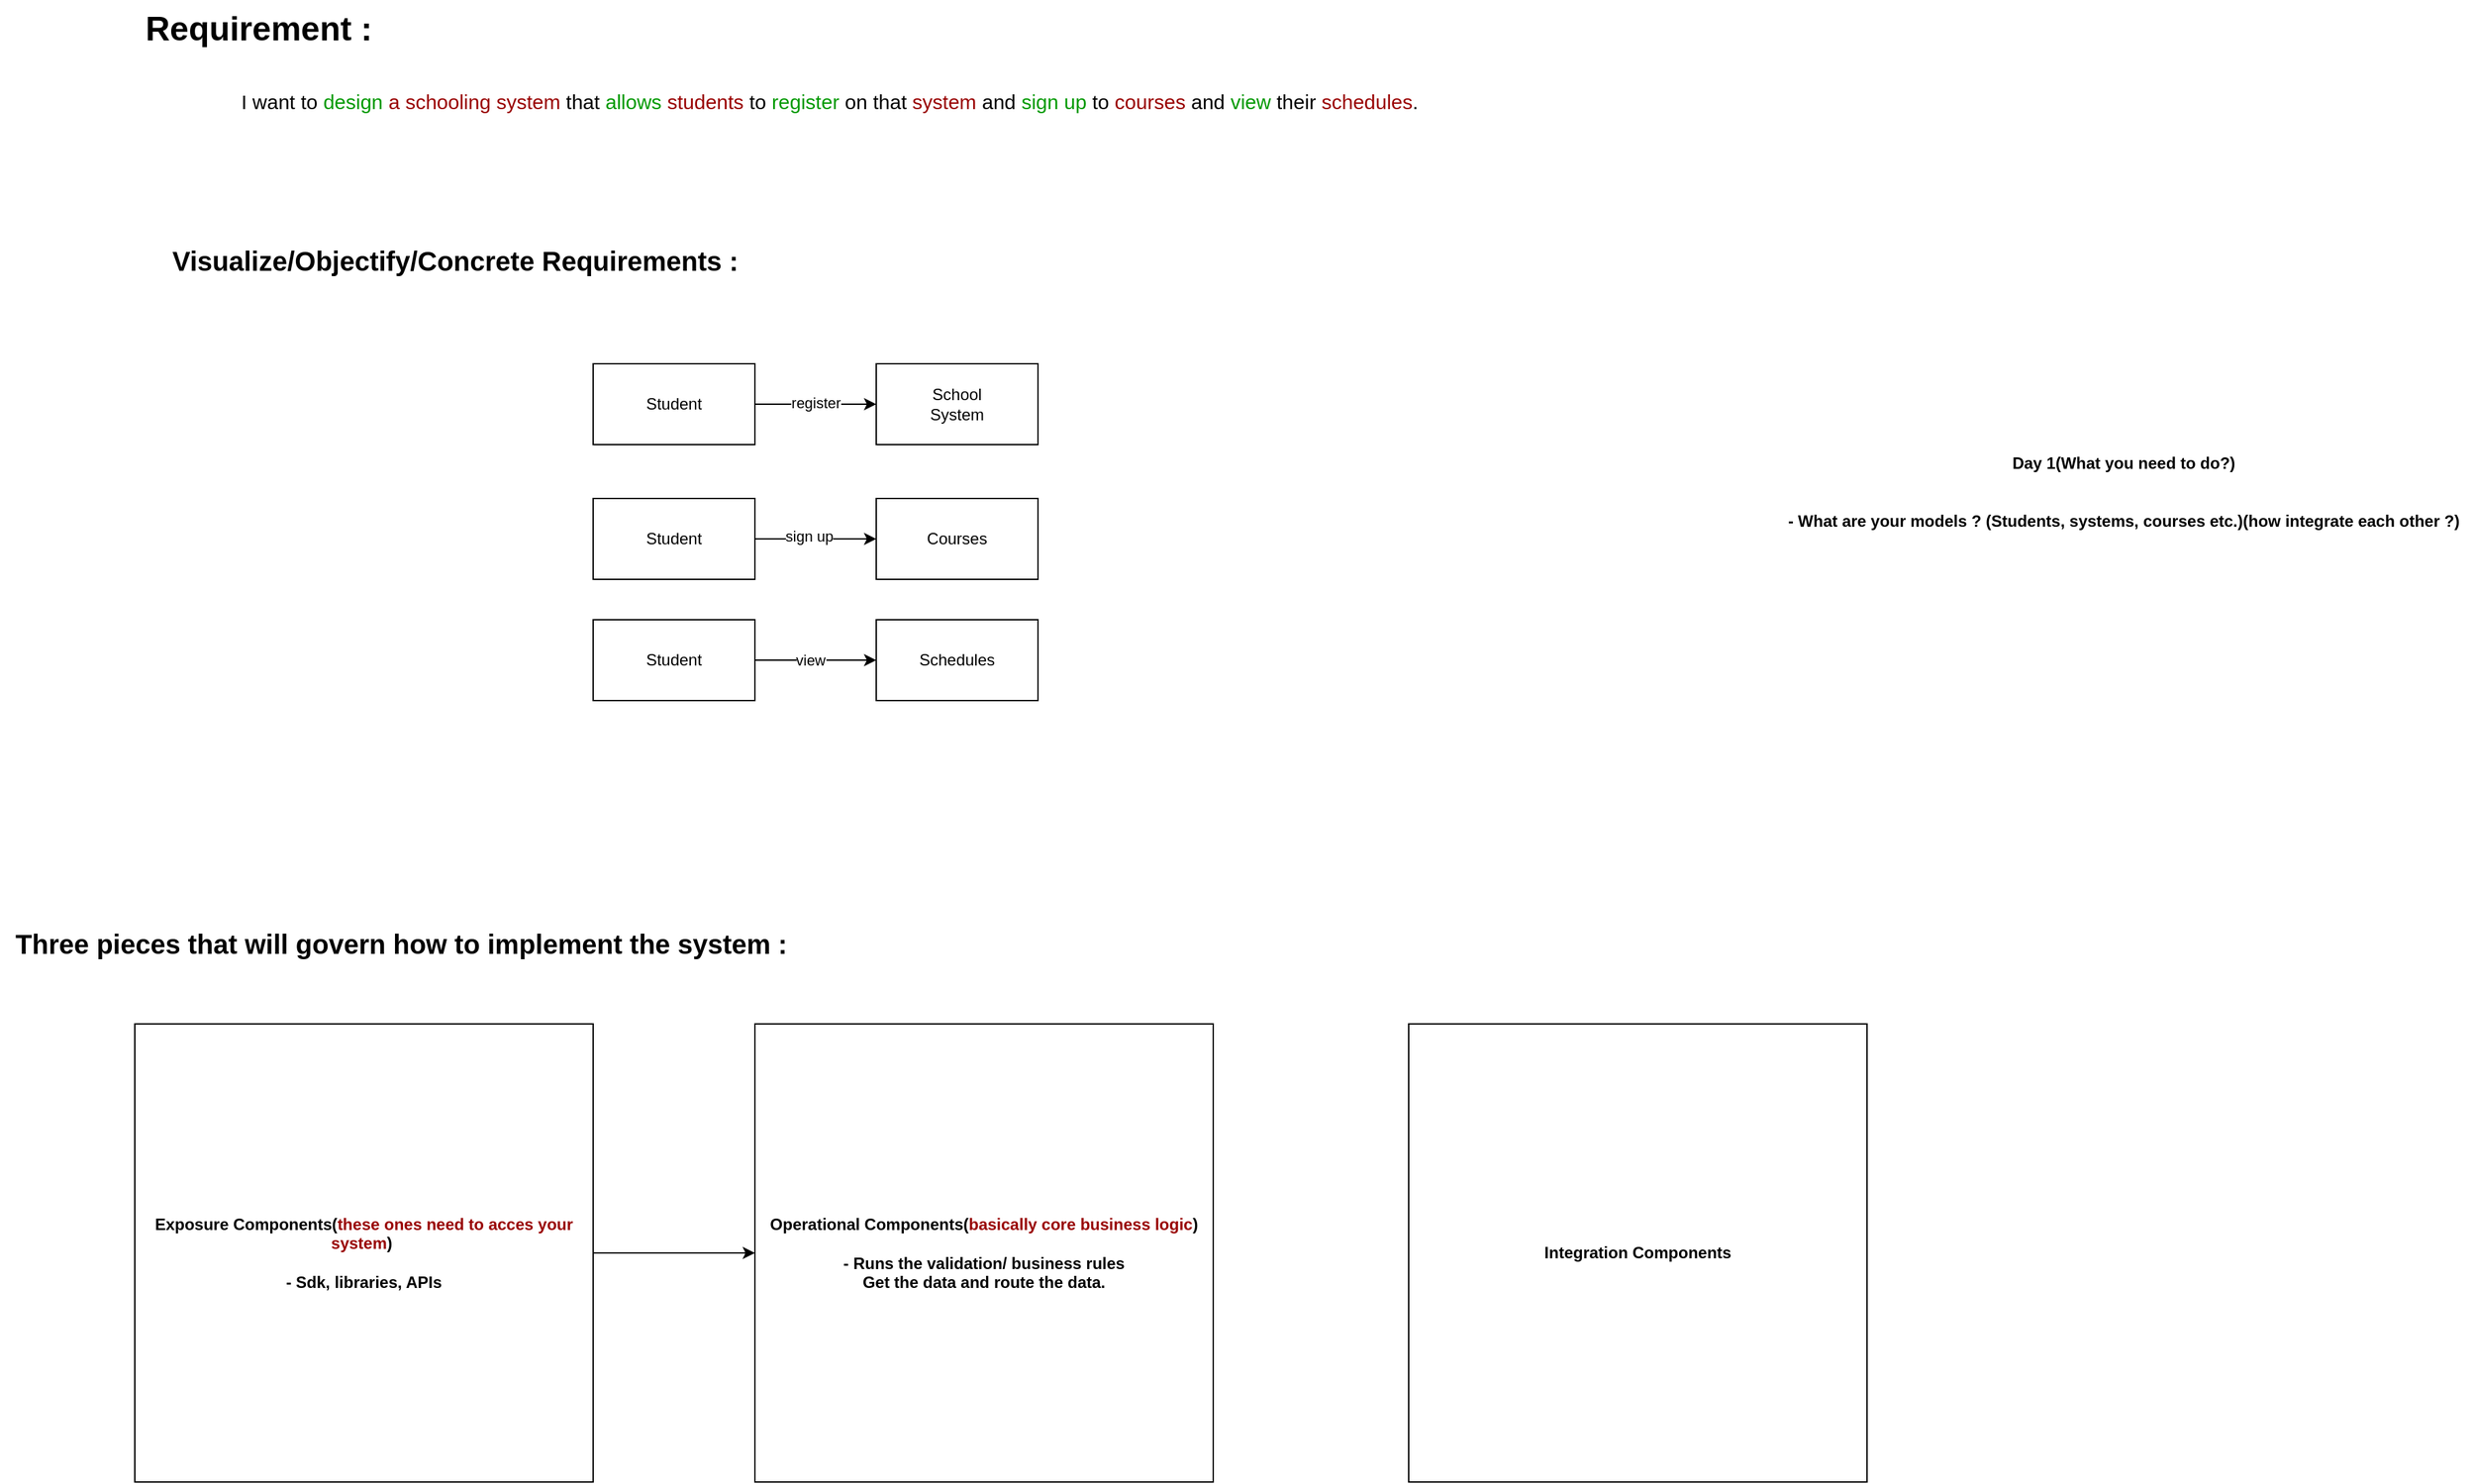 <mxfile version="24.5.3" type="device" pages="2">
  <diagram name="Requirement-analysis" id="ECNVeJSsqjUD-y1ljY6j">
    <mxGraphModel dx="2294" dy="1154" grid="1" gridSize="10" guides="1" tooltips="1" connect="1" arrows="1" fold="1" page="1" pageScale="1" pageWidth="850" pageHeight="1100" math="0" shadow="0">
      <root>
        <mxCell id="0" />
        <mxCell id="1" parent="0" />
        <mxCell id="76KeCXoVacff3B7VgmdV-3" value="&lt;b&gt;&lt;font style=&quot;font-size: 25px;&quot;&gt;Requirement :&amp;nbsp;&lt;/font&gt;&lt;/b&gt;" style="text;html=1;align=center;verticalAlign=middle;resizable=0;points=[];autosize=1;strokeColor=none;fillColor=none;" vertex="1" parent="1">
          <mxGeometry x="80" y="140" width="200" height="40" as="geometry" />
        </mxCell>
        <mxCell id="76KeCXoVacff3B7VgmdV-4" value="&lt;font style=&quot;font-size: 15px;&quot;&gt;I want to &lt;font color=&quot;#009900&quot;&gt;design&lt;/font&gt; &lt;font color=&quot;#990000&quot;&gt;a schooling system&lt;/font&gt; that &lt;font color=&quot;#009900&quot;&gt;allows&lt;/font&gt; &lt;font color=&quot;#990000&quot;&gt;students&lt;/font&gt; to &lt;font color=&quot;#009900&quot;&gt;register&lt;/font&gt; on that &lt;font color=&quot;#990000&quot;&gt;system&lt;/font&gt; and &lt;font color=&quot;#009900&quot;&gt;sign up&lt;/font&gt; to &lt;font color=&quot;#990000&quot;&gt;courses&lt;/font&gt; and &lt;font color=&quot;#009900&quot;&gt;view&lt;/font&gt; their &lt;font color=&quot;#990000&quot;&gt;schedules&lt;/font&gt;.&lt;/font&gt;" style="text;html=1;align=center;verticalAlign=middle;resizable=0;points=[];autosize=1;strokeColor=none;fillColor=none;" vertex="1" parent="1">
          <mxGeometry x="150" y="200" width="900" height="30" as="geometry" />
        </mxCell>
        <mxCell id="76KeCXoVacff3B7VgmdV-13" style="edgeStyle=orthogonalEdgeStyle;rounded=0;orthogonalLoop=1;jettySize=auto;html=1;exitX=1;exitY=0.5;exitDx=0;exitDy=0;entryX=0;entryY=0.5;entryDx=0;entryDy=0;" edge="1" parent="1" source="76KeCXoVacff3B7VgmdV-7" target="76KeCXoVacff3B7VgmdV-8">
          <mxGeometry relative="1" as="geometry" />
        </mxCell>
        <mxCell id="76KeCXoVacff3B7VgmdV-16" value="register" style="edgeLabel;html=1;align=center;verticalAlign=middle;resizable=0;points=[];" vertex="1" connectable="0" parent="76KeCXoVacff3B7VgmdV-13">
          <mxGeometry y="1" relative="1" as="geometry">
            <mxPoint as="offset" />
          </mxGeometry>
        </mxCell>
        <mxCell id="76KeCXoVacff3B7VgmdV-7" value="Student" style="whiteSpace=wrap;html=1;" vertex="1" parent="1">
          <mxGeometry x="425" y="410" width="120" height="60" as="geometry" />
        </mxCell>
        <mxCell id="76KeCXoVacff3B7VgmdV-8" value="School&lt;div&gt;System&lt;/div&gt;" style="whiteSpace=wrap;html=1;" vertex="1" parent="1">
          <mxGeometry x="635" y="410" width="120" height="60" as="geometry" />
        </mxCell>
        <mxCell id="76KeCXoVacff3B7VgmdV-15" style="edgeStyle=orthogonalEdgeStyle;rounded=0;orthogonalLoop=1;jettySize=auto;html=1;exitX=1;exitY=0.5;exitDx=0;exitDy=0;entryX=0;entryY=0.5;entryDx=0;entryDy=0;" edge="1" parent="1" source="76KeCXoVacff3B7VgmdV-9" target="76KeCXoVacff3B7VgmdV-10">
          <mxGeometry relative="1" as="geometry" />
        </mxCell>
        <mxCell id="76KeCXoVacff3B7VgmdV-18" value="view" style="edgeLabel;html=1;align=center;verticalAlign=middle;resizable=0;points=[];" vertex="1" connectable="0" parent="76KeCXoVacff3B7VgmdV-15">
          <mxGeometry x="-0.089" relative="1" as="geometry">
            <mxPoint as="offset" />
          </mxGeometry>
        </mxCell>
        <mxCell id="76KeCXoVacff3B7VgmdV-9" value="Student" style="whiteSpace=wrap;html=1;" vertex="1" parent="1">
          <mxGeometry x="425" y="600" width="120" height="60" as="geometry" />
        </mxCell>
        <mxCell id="76KeCXoVacff3B7VgmdV-10" value="Schedules" style="whiteSpace=wrap;html=1;" vertex="1" parent="1">
          <mxGeometry x="635" y="600" width="120" height="60" as="geometry" />
        </mxCell>
        <mxCell id="76KeCXoVacff3B7VgmdV-14" style="edgeStyle=orthogonalEdgeStyle;rounded=0;orthogonalLoop=1;jettySize=auto;html=1;exitX=1;exitY=0.5;exitDx=0;exitDy=0;entryX=0;entryY=0.5;entryDx=0;entryDy=0;" edge="1" parent="1" source="76KeCXoVacff3B7VgmdV-11" target="76KeCXoVacff3B7VgmdV-12">
          <mxGeometry relative="1" as="geometry" />
        </mxCell>
        <mxCell id="76KeCXoVacff3B7VgmdV-17" value="sign up" style="edgeLabel;html=1;align=center;verticalAlign=middle;resizable=0;points=[];" vertex="1" connectable="0" parent="76KeCXoVacff3B7VgmdV-14">
          <mxGeometry x="-0.111" y="2" relative="1" as="geometry">
            <mxPoint as="offset" />
          </mxGeometry>
        </mxCell>
        <mxCell id="76KeCXoVacff3B7VgmdV-11" value="Student" style="whiteSpace=wrap;html=1;" vertex="1" parent="1">
          <mxGeometry x="425" y="510" width="120" height="60" as="geometry" />
        </mxCell>
        <mxCell id="76KeCXoVacff3B7VgmdV-12" value="Courses" style="whiteSpace=wrap;html=1;" vertex="1" parent="1">
          <mxGeometry x="635" y="510" width="120" height="60" as="geometry" />
        </mxCell>
        <mxCell id="76KeCXoVacff3B7VgmdV-19" value="&lt;font style=&quot;font-size: 20px;&quot;&gt;&lt;b&gt;Visualize/Objectify/Concrete Requirements :&amp;nbsp;&lt;/b&gt;&lt;/font&gt;" style="text;html=1;align=center;verticalAlign=middle;resizable=0;points=[];autosize=1;strokeColor=none;fillColor=none;" vertex="1" parent="1">
          <mxGeometry x="100" y="313" width="450" height="40" as="geometry" />
        </mxCell>
        <mxCell id="76KeCXoVacff3B7VgmdV-20" value="&lt;font style=&quot;font-size: 20px;&quot;&gt;&lt;b&gt;Three pieces that will govern how to implement the system :&amp;nbsp;&lt;/b&gt;&lt;/font&gt;" style="text;html=1;align=center;verticalAlign=middle;resizable=0;points=[];autosize=1;strokeColor=none;fillColor=none;" vertex="1" parent="1">
          <mxGeometry x="-15" y="820" width="600" height="40" as="geometry" />
        </mxCell>
        <mxCell id="76KeCXoVacff3B7VgmdV-24" style="edgeStyle=orthogonalEdgeStyle;rounded=0;orthogonalLoop=1;jettySize=auto;html=1;exitX=1;exitY=0.5;exitDx=0;exitDy=0;entryX=0;entryY=0.5;entryDx=0;entryDy=0;" edge="1" parent="1" source="76KeCXoVacff3B7VgmdV-21" target="76KeCXoVacff3B7VgmdV-22">
          <mxGeometry relative="1" as="geometry" />
        </mxCell>
        <mxCell id="76KeCXoVacff3B7VgmdV-21" value="&lt;b&gt;Exposure Components(&lt;font color=&quot;#990000&quot;&gt;these ones need to acces your system&lt;/font&gt;)&amp;nbsp;&lt;/b&gt;&lt;div&gt;&lt;b&gt;&lt;br&gt;&lt;/b&gt;&lt;/div&gt;&lt;div&gt;&lt;b&gt;- Sdk, libraries, APIs&lt;/b&gt;&lt;/div&gt;" style="whiteSpace=wrap;html=1;aspect=fixed;" vertex="1" parent="1">
          <mxGeometry x="85" y="900" width="340" height="340" as="geometry" />
        </mxCell>
        <mxCell id="76KeCXoVacff3B7VgmdV-22" value="&lt;b&gt;Operational Components(&lt;font color=&quot;#990000&quot;&gt;basically core business logic&lt;/font&gt;)&lt;/b&gt;&lt;div&gt;&lt;b&gt;&lt;br&gt;&lt;/b&gt;&lt;/div&gt;&lt;div&gt;&lt;b&gt;- Runs the validation/ business rules&lt;/b&gt;&lt;/div&gt;&lt;div&gt;&lt;b&gt;Get the data and route the data.&lt;/b&gt;&lt;/div&gt;" style="whiteSpace=wrap;html=1;aspect=fixed;" vertex="1" parent="1">
          <mxGeometry x="545" y="900" width="340" height="340" as="geometry" />
        </mxCell>
        <mxCell id="76KeCXoVacff3B7VgmdV-23" value="&lt;b&gt;Integration Components&lt;/b&gt;" style="whiteSpace=wrap;html=1;aspect=fixed;" vertex="1" parent="1">
          <mxGeometry x="1030" y="900" width="340" height="340" as="geometry" />
        </mxCell>
        <mxCell id="76KeCXoVacff3B7VgmdV-25" value="&lt;b&gt;Day 1(What you need to do?)&lt;br&gt;&lt;br&gt;&lt;br&gt;- What are your models ? (Students, systems, courses etc.)(how integrate each other ?)&lt;/b&gt;" style="text;html=1;align=center;verticalAlign=middle;resizable=0;points=[];autosize=1;strokeColor=none;fillColor=none;" vertex="1" parent="1">
          <mxGeometry x="1300" y="470" width="520" height="70" as="geometry" />
        </mxCell>
      </root>
    </mxGraphModel>
  </diagram>
  <diagram id="mvvr1OO8QDi-bJedsgmo" name="Defining the Important Components of System">
    <mxGraphModel dx="3955" dy="969" grid="1" gridSize="10" guides="1" tooltips="1" connect="1" arrows="1" fold="1" page="1" pageScale="1" pageWidth="850" pageHeight="1100" math="0" shadow="0">
      <root>
        <mxCell id="0" />
        <mxCell id="1" parent="0" />
        <mxCell id="XmwTeO3ALNSOVhCkLqTh-1" style="edgeStyle=orthogonalEdgeStyle;rounded=0;orthogonalLoop=1;jettySize=auto;html=1;exitX=1;exitY=0.5;exitDx=0;exitDy=0;entryX=0;entryY=0.5;entryDx=0;entryDy=0;" parent="1" source="XmwTeO3ALNSOVhCkLqTh-3" target="XmwTeO3ALNSOVhCkLqTh-4" edge="1">
          <mxGeometry relative="1" as="geometry" />
        </mxCell>
        <mxCell id="XmwTeO3ALNSOVhCkLqTh-2" value="register" style="edgeLabel;html=1;align=center;verticalAlign=middle;resizable=0;points=[];" parent="XmwTeO3ALNSOVhCkLqTh-1" vertex="1" connectable="0">
          <mxGeometry y="1" relative="1" as="geometry">
            <mxPoint as="offset" />
          </mxGeometry>
        </mxCell>
        <mxCell id="XmwTeO3ALNSOVhCkLqTh-3" value="Student" style="whiteSpace=wrap;html=1;" parent="1" vertex="1">
          <mxGeometry x="110" y="250" width="120" height="60" as="geometry" />
        </mxCell>
        <mxCell id="XmwTeO3ALNSOVhCkLqTh-4" value="School&lt;div&gt;System&lt;/div&gt;" style="whiteSpace=wrap;html=1;" parent="1" vertex="1">
          <mxGeometry x="320" y="250" width="120" height="60" as="geometry" />
        </mxCell>
        <mxCell id="nO8JlUCkA8cUJobfFyDJ-1" value="&lt;font style=&quot;font-size: 20px;&quot;&gt;&lt;b&gt;Visualize/Objectify/Concrete Requirements :&amp;nbsp;&lt;/b&gt;&lt;/font&gt;" style="text;html=1;align=center;verticalAlign=middle;resizable=0;points=[];autosize=1;strokeColor=none;fillColor=none;" parent="1" vertex="1">
          <mxGeometry x="-130" y="160" width="450" height="40" as="geometry" />
        </mxCell>
        <mxCell id="3t47jFb8_ElOIQ5WOwDs-1" value="&lt;b&gt;&lt;font style=&quot;font-size: 20px;&quot;&gt;Define the below compoonets for above system&amp;nbsp; :&amp;nbsp;&lt;/font&gt;&lt;/b&gt;" style="text;html=1;align=center;verticalAlign=middle;resizable=0;points=[];autosize=1;strokeColor=none;fillColor=none;" parent="1" vertex="1">
          <mxGeometry x="-160" y="430" width="500" height="40" as="geometry" />
        </mxCell>
        <mxCell id="3t47jFb8_ElOIQ5WOwDs-2" value="&lt;b&gt;Exposure Components(&lt;font color=&quot;#990000&quot;&gt;these ones need to acces your system&lt;/font&gt;)&amp;nbsp;&lt;/b&gt;&lt;div&gt;&lt;b&gt;&lt;br&gt;&lt;/b&gt;&lt;/div&gt;&lt;div&gt;&lt;b&gt;- Sdk, libraries, APIs, UI&lt;/b&gt;&lt;/div&gt;" style="whiteSpace=wrap;html=1;aspect=fixed;" parent="1" vertex="1">
          <mxGeometry x="-390" y="540" width="340" height="340" as="geometry" />
        </mxCell>
        <mxCell id="3t47jFb8_ElOIQ5WOwDs-3" value="&lt;b&gt;Operational Components(&lt;font color=&quot;#990000&quot;&gt;basically core business logic&lt;/font&gt;)&lt;/b&gt;&lt;div&gt;&lt;b&gt;&lt;br&gt;&lt;/b&gt;&lt;/div&gt;&lt;div&gt;&lt;b&gt;- Runs the validation/ business rules&lt;/b&gt;&lt;/div&gt;&lt;div&gt;&lt;b&gt;Get the data and route the data.&lt;/b&gt;&lt;/div&gt;" style="whiteSpace=wrap;html=1;aspect=fixed;" parent="1" vertex="1">
          <mxGeometry x="70" y="540" width="340" height="340" as="geometry" />
        </mxCell>
        <mxCell id="3t47jFb8_ElOIQ5WOwDs-4" value="&lt;b&gt;Integration Components&lt;/b&gt;" style="whiteSpace=wrap;html=1;aspect=fixed;" parent="1" vertex="1">
          <mxGeometry x="555" y="540" width="340" height="340" as="geometry" />
        </mxCell>
        <mxCell id="3t47jFb8_ElOIQ5WOwDs-21" style="edgeStyle=orthogonalEdgeStyle;rounded=0;orthogonalLoop=1;jettySize=auto;html=1;exitX=0.25;exitY=1;exitDx=0;exitDy=0;entryX=0.5;entryY=0;entryDx=0;entryDy=0;" parent="1" source="3t47jFb8_ElOIQ5WOwDs-5" target="3t47jFb8_ElOIQ5WOwDs-17" edge="1">
          <mxGeometry relative="1" as="geometry" />
        </mxCell>
        <mxCell id="3t47jFb8_ElOIQ5WOwDs-22" style="edgeStyle=orthogonalEdgeStyle;rounded=0;orthogonalLoop=1;jettySize=auto;html=1;exitX=0.5;exitY=1;exitDx=0;exitDy=0;entryX=0.5;entryY=0;entryDx=0;entryDy=0;" parent="1" source="3t47jFb8_ElOIQ5WOwDs-5" target="3t47jFb8_ElOIQ5WOwDs-19" edge="1">
          <mxGeometry relative="1" as="geometry" />
        </mxCell>
        <mxCell id="3t47jFb8_ElOIQ5WOwDs-23" style="edgeStyle=orthogonalEdgeStyle;rounded=0;orthogonalLoop=1;jettySize=auto;html=1;exitX=0.75;exitY=1;exitDx=0;exitDy=0;entryX=0.5;entryY=0;entryDx=0;entryDy=0;" parent="1" source="3t47jFb8_ElOIQ5WOwDs-5" target="3t47jFb8_ElOIQ5WOwDs-20" edge="1">
          <mxGeometry relative="1" as="geometry" />
        </mxCell>
        <mxCell id="3t47jFb8_ElOIQ5WOwDs-5" value="&lt;b&gt;Exposure Components(&lt;font color=&quot;#990000&quot;&gt;these ones need to acces your system&lt;/font&gt;)&amp;nbsp;&lt;/b&gt;&lt;div&gt;&lt;b&gt;&lt;br&gt;&lt;/b&gt;&lt;/div&gt;&lt;div&gt;&lt;b&gt;- Sdk, libraries, APIs, UI&lt;/b&gt;&lt;/div&gt;" style="whiteSpace=wrap;html=1;aspect=fixed;" parent="1" vertex="1">
          <mxGeometry x="-40" y="1090" width="340" height="340" as="geometry" />
        </mxCell>
        <mxCell id="3t47jFb8_ElOIQ5WOwDs-6" value="&lt;b&gt;&lt;font style=&quot;font-size: 20px;&quot;&gt;For the first one&amp;nbsp; :&amp;nbsp;&lt;/font&gt;&lt;/b&gt;" style="text;html=1;align=center;verticalAlign=middle;resizable=0;points=[];autosize=1;strokeColor=none;fillColor=none;" parent="1" vertex="1">
          <mxGeometry x="-410" y="1033" width="200" height="40" as="geometry" />
        </mxCell>
        <mxCell id="3t47jFb8_ElOIQ5WOwDs-12" style="edgeStyle=orthogonalEdgeStyle;rounded=0;orthogonalLoop=1;jettySize=auto;html=1;exitX=1;exitY=0.5;exitDx=0;exitDy=0;entryX=0;entryY=0.5;entryDx=0;entryDy=0;" parent="1" source="3t47jFb8_ElOIQ5WOwDs-14" target="3t47jFb8_ElOIQ5WOwDs-15" edge="1">
          <mxGeometry relative="1" as="geometry" />
        </mxCell>
        <mxCell id="3t47jFb8_ElOIQ5WOwDs-13" value="register" style="edgeLabel;html=1;align=center;verticalAlign=middle;resizable=0;points=[];" parent="3t47jFb8_ElOIQ5WOwDs-12" vertex="1" connectable="0">
          <mxGeometry y="1" relative="1" as="geometry">
            <mxPoint as="offset" />
          </mxGeometry>
        </mxCell>
        <mxCell id="3t47jFb8_ElOIQ5WOwDs-14" value="Student" style="whiteSpace=wrap;html=1;" parent="1" vertex="1">
          <mxGeometry x="-540" y="1270" width="120" height="60" as="geometry" />
        </mxCell>
        <mxCell id="3t47jFb8_ElOIQ5WOwDs-15" value="School&lt;div&gt;System&lt;/div&gt;" style="whiteSpace=wrap;html=1;" parent="1" vertex="1">
          <mxGeometry x="-330" y="1270" width="120" height="60" as="geometry" />
        </mxCell>
        <mxCell id="3t47jFb8_ElOIQ5WOwDs-17" value="Login/Registration Page" style="rhombus;whiteSpace=wrap;html=1;" parent="1" vertex="1">
          <mxGeometry x="-275" y="1690" width="230" height="210" as="geometry" />
        </mxCell>
        <mxCell id="3t47jFb8_ElOIQ5WOwDs-19" value="Authorization/Validation" style="rhombus;whiteSpace=wrap;html=1;" parent="1" vertex="1">
          <mxGeometry x="15" y="1690" width="230" height="210" as="geometry" />
        </mxCell>
        <mxCell id="3t47jFb8_ElOIQ5WOwDs-20" value="AAD (Student System)" style="rhombus;whiteSpace=wrap;html=1;" parent="1" vertex="1">
          <mxGeometry x="355" y="1690" width="230" height="210" as="geometry" />
        </mxCell>
        <mxCell id="3t47jFb8_ElOIQ5WOwDs-25" value="" style="shape=flexArrow;endArrow=classic;html=1;rounded=0;exitX=1;exitY=0.5;exitDx=0;exitDy=0;" parent="1" source="3t47jFb8_ElOIQ5WOwDs-15" edge="1">
          <mxGeometry width="50" height="50" relative="1" as="geometry">
            <mxPoint x="-200" y="1400" as="sourcePoint" />
            <mxPoint x="-60" y="1290" as="targetPoint" />
          </mxGeometry>
        </mxCell>
        <mxCell id="3t47jFb8_ElOIQ5WOwDs-26" value="" style="shape=flexArrow;endArrow=classic;html=1;rounded=0;exitX=0.5;exitY=1;exitDx=0;exitDy=0;" parent="1" source="3t47jFb8_ElOIQ5WOwDs-17" edge="1">
          <mxGeometry width="50" height="50" relative="1" as="geometry">
            <mxPoint x="-130" y="1940" as="sourcePoint" />
            <mxPoint x="-70" y="2120" as="targetPoint" />
          </mxGeometry>
        </mxCell>
        <mxCell id="3t47jFb8_ElOIQ5WOwDs-30" style="edgeStyle=orthogonalEdgeStyle;rounded=0;orthogonalLoop=1;jettySize=auto;html=1;exitX=1;exitY=0.5;exitDx=0;exitDy=0;entryX=0;entryY=0.5;entryDx=0;entryDy=0;" parent="1" source="3t47jFb8_ElOIQ5WOwDs-27" target="3t47jFb8_ElOIQ5WOwDs-28" edge="1">
          <mxGeometry relative="1" as="geometry" />
        </mxCell>
        <mxCell id="3t47jFb8_ElOIQ5WOwDs-27" value="Web UI/Mobile&amp;nbsp;" style="rounded=0;whiteSpace=wrap;html=1;" parent="1" vertex="1">
          <mxGeometry x="-70" y="2130" width="230" height="150" as="geometry" />
        </mxCell>
        <mxCell id="3t47jFb8_ElOIQ5WOwDs-31" style="edgeStyle=orthogonalEdgeStyle;rounded=0;orthogonalLoop=1;jettySize=auto;html=1;exitX=1;exitY=0.5;exitDx=0;exitDy=0;entryX=0;entryY=0.5;entryDx=0;entryDy=0;" parent="1" source="3t47jFb8_ElOIQ5WOwDs-28" target="3t47jFb8_ElOIQ5WOwDs-29" edge="1">
          <mxGeometry relative="1" as="geometry" />
        </mxCell>
        <mxCell id="3t47jFb8_ElOIQ5WOwDs-28" value="API" style="rounded=0;whiteSpace=wrap;html=1;" parent="1" vertex="1">
          <mxGeometry x="230" y="2130" width="230" height="150" as="geometry" />
        </mxCell>
        <mxCell id="3t47jFb8_ElOIQ5WOwDs-29" value="Resources(Node)" style="rounded=0;whiteSpace=wrap;html=1;" parent="1" vertex="1">
          <mxGeometry x="530" y="2130" width="230" height="150" as="geometry" />
        </mxCell>
        <mxCell id="3t47jFb8_ElOIQ5WOwDs-32" value="&lt;b&gt;&lt;font style=&quot;font-size: 20px;&quot;&gt;Key-Notes :&amp;nbsp;&lt;/font&gt;&lt;/b&gt;&lt;div&gt;&lt;b&gt;&lt;font style=&quot;font-size: 20px;&quot;&gt;&lt;br&gt;&lt;/font&gt;&lt;/b&gt;&lt;/div&gt;&lt;div&gt;&lt;font style=&quot;font-size: 20px;&quot;&gt;- All part of your code would be pluggable, nowadays you can use SQL but at one point, you can switch it with new technology.&lt;/font&gt;&lt;/div&gt;" style="text;html=1;align=center;verticalAlign=middle;resizable=0;points=[];autosize=1;strokeColor=none;fillColor=none;" parent="1" vertex="1">
          <mxGeometry x="-745" y="2460" width="1140" height="90" as="geometry" />
        </mxCell>
        <mxCell id="3t47jFb8_ElOIQ5WOwDs-36" style="edgeStyle=orthogonalEdgeStyle;rounded=0;orthogonalLoop=1;jettySize=auto;html=1;exitX=1;exitY=0.5;exitDx=0;exitDy=0;" parent="1" source="3t47jFb8_ElOIQ5WOwDs-34" target="3t47jFb8_ElOIQ5WOwDs-35" edge="1">
          <mxGeometry relative="1" as="geometry" />
        </mxCell>
        <mxCell id="3t47jFb8_ElOIQ5WOwDs-34" value="Storage Broker" style="rounded=0;whiteSpace=wrap;html=1;" parent="1" vertex="1">
          <mxGeometry x="-165" y="2720" width="120" height="60" as="geometry" />
        </mxCell>
        <mxCell id="3t47jFb8_ElOIQ5WOwDs-35" value="" style="shape=cylinder3;whiteSpace=wrap;html=1;boundedLbl=1;backgroundOutline=1;size=15;" parent="1" vertex="1">
          <mxGeometry x="150" y="2710" width="60" height="80" as="geometry" />
        </mxCell>
        <mxCell id="3t47jFb8_ElOIQ5WOwDs-37" value="Api Broker" style="rounded=0;whiteSpace=wrap;html=1;" parent="1" vertex="1">
          <mxGeometry x="-165" y="2830" width="120" height="60" as="geometry" />
        </mxCell>
        <mxCell id="3t47jFb8_ElOIQ5WOwDs-38" value="AAD(Authen..Authori..)" style="ellipse;shape=cloud;whiteSpace=wrap;html=1;" parent="1" vertex="1">
          <mxGeometry x="82.5" y="2800" width="195" height="120" as="geometry" />
        </mxCell>
        <mxCell id="3t47jFb8_ElOIQ5WOwDs-39" style="edgeStyle=orthogonalEdgeStyle;rounded=0;orthogonalLoop=1;jettySize=auto;html=1;exitX=1;exitY=0.5;exitDx=0;exitDy=0;entryX=0.16;entryY=0.55;entryDx=0;entryDy=0;entryPerimeter=0;" parent="1" source="3t47jFb8_ElOIQ5WOwDs-37" target="3t47jFb8_ElOIQ5WOwDs-38" edge="1">
          <mxGeometry relative="1" as="geometry" />
        </mxCell>
        <mxCell id="3t47jFb8_ElOIQ5WOwDs-45" style="edgeStyle=orthogonalEdgeStyle;rounded=0;orthogonalLoop=1;jettySize=auto;html=1;exitX=0.5;exitY=0;exitDx=0;exitDy=0;entryX=0.5;entryY=1;entryDx=0;entryDy=0;" parent="1" source="3t47jFb8_ElOIQ5WOwDs-40" target="3t47jFb8_ElOIQ5WOwDs-42" edge="1">
          <mxGeometry relative="1" as="geometry" />
        </mxCell>
        <mxCell id="3t47jFb8_ElOIQ5WOwDs-46" value="Make" style="edgeLabel;html=1;align=center;verticalAlign=middle;resizable=0;points=[];" parent="3t47jFb8_ElOIQ5WOwDs-45" vertex="1" connectable="0">
          <mxGeometry y="-2" relative="1" as="geometry">
            <mxPoint as="offset" />
          </mxGeometry>
        </mxCell>
        <mxCell id="3t47jFb8_ElOIQ5WOwDs-40" value="Student Service(Simple Class)" style="rounded=0;whiteSpace=wrap;html=1;" parent="1" vertex="1">
          <mxGeometry x="-330" y="2720" width="120" height="60" as="geometry" />
        </mxCell>
        <mxCell id="3t47jFb8_ElOIQ5WOwDs-48" style="edgeStyle=orthogonalEdgeStyle;rounded=0;orthogonalLoop=1;jettySize=auto;html=1;exitX=0.5;exitY=1;exitDx=0;exitDy=0;entryX=0.5;entryY=0;entryDx=0;entryDy=0;" parent="1" source="3t47jFb8_ElOIQ5WOwDs-41" target="3t47jFb8_ElOIQ5WOwDs-47" edge="1">
          <mxGeometry relative="1" as="geometry" />
        </mxCell>
        <mxCell id="3t47jFb8_ElOIQ5WOwDs-49" value="Validate" style="edgeLabel;html=1;align=center;verticalAlign=middle;resizable=0;points=[];" parent="3t47jFb8_ElOIQ5WOwDs-48" vertex="1" connectable="0">
          <mxGeometry x="0.125" y="1" relative="1" as="geometry">
            <mxPoint as="offset" />
          </mxGeometry>
        </mxCell>
        <mxCell id="3t47jFb8_ElOIQ5WOwDs-41" value="Authorization Service" style="rounded=0;whiteSpace=wrap;html=1;" parent="1" vertex="1">
          <mxGeometry x="-330" y="2830" width="120" height="60" as="geometry" />
        </mxCell>
        <mxCell id="3t47jFb8_ElOIQ5WOwDs-42" value="Validation of Object/Model" style="ellipse;whiteSpace=wrap;html=1;" parent="1" vertex="1">
          <mxGeometry x="-310" y="2580" width="80" height="80" as="geometry" />
        </mxCell>
        <mxCell id="3t47jFb8_ElOIQ5WOwDs-47" value="Token" style="ellipse;whiteSpace=wrap;html=1;" parent="1" vertex="1">
          <mxGeometry x="-310" y="2970" width="80" height="80" as="geometry" />
        </mxCell>
        <mxCell id="3t47jFb8_ElOIQ5WOwDs-51" style="edgeStyle=orthogonalEdgeStyle;rounded=0;orthogonalLoop=1;jettySize=auto;html=1;exitX=1;exitY=0.5;exitDx=0;exitDy=0;entryX=0;entryY=0.5;entryDx=0;entryDy=0;" parent="1" source="3t47jFb8_ElOIQ5WOwDs-50" target="3t47jFb8_ElOIQ5WOwDs-40" edge="1">
          <mxGeometry relative="1" as="geometry" />
        </mxCell>
        <mxCell id="3t47jFb8_ElOIQ5WOwDs-52" style="edgeStyle=orthogonalEdgeStyle;rounded=0;orthogonalLoop=1;jettySize=auto;html=1;exitX=1;exitY=0.5;exitDx=0;exitDy=0;entryX=0;entryY=0.5;entryDx=0;entryDy=0;" parent="1" source="3t47jFb8_ElOIQ5WOwDs-50" target="3t47jFb8_ElOIQ5WOwDs-41" edge="1">
          <mxGeometry relative="1" as="geometry" />
        </mxCell>
        <mxCell id="3t47jFb8_ElOIQ5WOwDs-54" style="edgeStyle=orthogonalEdgeStyle;rounded=0;orthogonalLoop=1;jettySize=auto;html=1;exitX=0.5;exitY=1;exitDx=0;exitDy=0;entryX=0.5;entryY=0;entryDx=0;entryDy=0;" parent="1" source="3t47jFb8_ElOIQ5WOwDs-50" target="3t47jFb8_ElOIQ5WOwDs-53" edge="1">
          <mxGeometry relative="1" as="geometry" />
        </mxCell>
        <mxCell id="3t47jFb8_ElOIQ5WOwDs-55" value="Validate &amp;amp; Register" style="edgeLabel;html=1;align=center;verticalAlign=middle;resizable=0;points=[];" parent="3t47jFb8_ElOIQ5WOwDs-54" vertex="1" connectable="0">
          <mxGeometry x="-0.044" y="3" relative="1" as="geometry">
            <mxPoint as="offset" />
          </mxGeometry>
        </mxCell>
        <mxCell id="3t47jFb8_ElOIQ5WOwDs-50" value="Student Registration Orchestration Service" style="rounded=1;whiteSpace=wrap;html=1;" parent="1" vertex="1">
          <mxGeometry x="-610" y="2770" width="150" height="60" as="geometry" />
        </mxCell>
        <mxCell id="3t47jFb8_ElOIQ5WOwDs-53" value="Student" style="ellipse;whiteSpace=wrap;html=1;" parent="1" vertex="1">
          <mxGeometry x="-575" y="2920" width="80" height="80" as="geometry" />
        </mxCell>
        <mxCell id="3t47jFb8_ElOIQ5WOwDs-57" style="edgeStyle=orthogonalEdgeStyle;rounded=0;orthogonalLoop=1;jettySize=auto;html=1;exitX=1;exitY=0.5;exitDx=0;exitDy=0;entryX=0;entryY=0.5;entryDx=0;entryDy=0;" parent="1" source="3t47jFb8_ElOIQ5WOwDs-56" target="3t47jFb8_ElOIQ5WOwDs-50" edge="1">
          <mxGeometry relative="1" as="geometry" />
        </mxCell>
        <mxCell id="3t47jFb8_ElOIQ5WOwDs-56" value="Student Registration Controller(APIs)" style="rounded=1;whiteSpace=wrap;html=1;" parent="1" vertex="1">
          <mxGeometry x="-800" y="2770" width="120" height="60" as="geometry" />
        </mxCell>
        <mxCell id="3t47jFb8_ElOIQ5WOwDs-59" style="edgeStyle=orthogonalEdgeStyle;rounded=0;orthogonalLoop=1;jettySize=auto;html=1;exitX=0.96;exitY=0.7;exitDx=0;exitDy=0;exitPerimeter=0;" parent="1" source="3t47jFb8_ElOIQ5WOwDs-58" target="3t47jFb8_ElOIQ5WOwDs-56" edge="1">
          <mxGeometry relative="1" as="geometry" />
        </mxCell>
        <mxCell id="3t47jFb8_ElOIQ5WOwDs-58" value="" style="ellipse;shape=cloud;whiteSpace=wrap;html=1;" parent="1" vertex="1">
          <mxGeometry x="-1060" y="2770" width="120" height="80" as="geometry" />
        </mxCell>
        <mxCell id="3t47jFb8_ElOIQ5WOwDs-60" value="Student Registration API Broker" style="rounded=1;whiteSpace=wrap;html=1;" parent="1" vertex="1">
          <mxGeometry x="-1340" y="2780" width="120" height="60" as="geometry" />
        </mxCell>
        <mxCell id="3t47jFb8_ElOIQ5WOwDs-65" style="edgeStyle=orthogonalEdgeStyle;rounded=0;orthogonalLoop=1;jettySize=auto;html=1;exitX=0.5;exitY=1;exitDx=0;exitDy=0;entryX=0.5;entryY=0;entryDx=0;entryDy=0;" parent="1" source="3t47jFb8_ElOIQ5WOwDs-63" target="3t47jFb8_ElOIQ5WOwDs-64" edge="1">
          <mxGeometry relative="1" as="geometry" />
        </mxCell>
        <mxCell id="3t47jFb8_ElOIQ5WOwDs-66" value="Structurally Validate" style="edgeLabel;html=1;align=center;verticalAlign=middle;resizable=0;points=[];" parent="3t47jFb8_ElOIQ5WOwDs-65" vertex="1" connectable="0">
          <mxGeometry relative="1" as="geometry">
            <mxPoint as="offset" />
          </mxGeometry>
        </mxCell>
        <mxCell id="3t47jFb8_ElOIQ5WOwDs-69" style="edgeStyle=orthogonalEdgeStyle;rounded=0;orthogonalLoop=1;jettySize=auto;html=1;exitX=1;exitY=0.5;exitDx=0;exitDy=0;entryX=0;entryY=0.5;entryDx=0;entryDy=0;" parent="1" source="3t47jFb8_ElOIQ5WOwDs-63" target="3t47jFb8_ElOIQ5WOwDs-60" edge="1">
          <mxGeometry relative="1" as="geometry" />
        </mxCell>
        <mxCell id="3t47jFb8_ElOIQ5WOwDs-63" value="Student Registration Service" style="rounded=1;whiteSpace=wrap;html=1;" parent="1" vertex="1">
          <mxGeometry x="-1570" y="2780" width="120" height="60" as="geometry" />
        </mxCell>
        <mxCell id="3t47jFb8_ElOIQ5WOwDs-64" value="Request" style="ellipse;whiteSpace=wrap;html=1;" parent="1" vertex="1">
          <mxGeometry x="-1550" y="2900" width="80" height="80" as="geometry" />
        </mxCell>
        <mxCell id="3t47jFb8_ElOIQ5WOwDs-68" style="edgeStyle=orthogonalEdgeStyle;rounded=0;orthogonalLoop=1;jettySize=auto;html=1;exitX=1;exitY=0.5;exitDx=0;exitDy=0;entryX=0;entryY=0.5;entryDx=0;entryDy=0;" parent="1" source="3t47jFb8_ElOIQ5WOwDs-67" target="3t47jFb8_ElOIQ5WOwDs-63" edge="1">
          <mxGeometry relative="1" as="geometry" />
        </mxCell>
        <mxCell id="3t47jFb8_ElOIQ5WOwDs-67" value="Student Registration View Service" style="rounded=1;whiteSpace=wrap;html=1;" parent="1" vertex="1">
          <mxGeometry x="-1750" y="2780" width="120" height="60" as="geometry" />
        </mxCell>
        <mxCell id="3t47jFb8_ElOIQ5WOwDs-70" style="edgeStyle=orthogonalEdgeStyle;rounded=0;orthogonalLoop=1;jettySize=auto;html=1;exitX=1;exitY=0.5;exitDx=0;exitDy=0;entryX=0.16;entryY=0.55;entryDx=0;entryDy=0;entryPerimeter=0;" parent="1" source="3t47jFb8_ElOIQ5WOwDs-60" target="3t47jFb8_ElOIQ5WOwDs-58" edge="1">
          <mxGeometry relative="1" as="geometry" />
        </mxCell>
        <mxCell id="3t47jFb8_ElOIQ5WOwDs-77" style="edgeStyle=orthogonalEdgeStyle;rounded=0;orthogonalLoop=1;jettySize=auto;html=1;exitX=0.5;exitY=1;exitDx=0;exitDy=0;entryX=0.5;entryY=0;entryDx=0;entryDy=0;" parent="1" source="3t47jFb8_ElOIQ5WOwDs-71" target="3t47jFb8_ElOIQ5WOwDs-72" edge="1">
          <mxGeometry relative="1" as="geometry" />
        </mxCell>
        <mxCell id="3t47jFb8_ElOIQ5WOwDs-78" style="edgeStyle=orthogonalEdgeStyle;rounded=0;orthogonalLoop=1;jettySize=auto;html=1;exitX=0.5;exitY=1;exitDx=0;exitDy=0;entryX=0.5;entryY=0;entryDx=0;entryDy=0;" parent="1" source="3t47jFb8_ElOIQ5WOwDs-71" target="3t47jFb8_ElOIQ5WOwDs-73" edge="1">
          <mxGeometry relative="1" as="geometry" />
        </mxCell>
        <mxCell id="3t47jFb8_ElOIQ5WOwDs-79" style="edgeStyle=orthogonalEdgeStyle;rounded=0;orthogonalLoop=1;jettySize=auto;html=1;exitX=0.5;exitY=1;exitDx=0;exitDy=0;entryX=0.5;entryY=0;entryDx=0;entryDy=0;" parent="1" source="3t47jFb8_ElOIQ5WOwDs-71" target="3t47jFb8_ElOIQ5WOwDs-74" edge="1">
          <mxGeometry relative="1" as="geometry" />
        </mxCell>
        <mxCell id="3t47jFb8_ElOIQ5WOwDs-71" value="Student Registration Component" style="whiteSpace=wrap;html=1;aspect=fixed;" parent="1" vertex="1">
          <mxGeometry x="-2140" y="2690" width="290" height="290" as="geometry" />
        </mxCell>
        <mxCell id="3t47jFb8_ElOIQ5WOwDs-72" value="Label Base" style="whiteSpace=wrap;html=1;aspect=fixed;" parent="1" vertex="1">
          <mxGeometry x="-2140" y="3050" width="80" height="80" as="geometry" />
        </mxCell>
        <mxCell id="3t47jFb8_ElOIQ5WOwDs-73" value="Button Base" style="whiteSpace=wrap;html=1;aspect=fixed;" parent="1" vertex="1">
          <mxGeometry x="-2035" y="3050" width="80" height="80" as="geometry" />
        </mxCell>
        <mxCell id="3t47jFb8_ElOIQ5WOwDs-74" value="TextBox Base" style="whiteSpace=wrap;html=1;aspect=fixed;" parent="1" vertex="1">
          <mxGeometry x="-1930" y="3050" width="80" height="80" as="geometry" />
        </mxCell>
        <mxCell id="3t47jFb8_ElOIQ5WOwDs-76" style="edgeStyle=orthogonalEdgeStyle;rounded=0;orthogonalLoop=1;jettySize=auto;html=1;exitX=0.5;exitY=1;exitDx=0;exitDy=0;entryX=0.5;entryY=0;entryDx=0;entryDy=0;" parent="1" source="3t47jFb8_ElOIQ5WOwDs-75" target="3t47jFb8_ElOIQ5WOwDs-71" edge="1">
          <mxGeometry relative="1" as="geometry" />
        </mxCell>
        <mxCell id="3t47jFb8_ElOIQ5WOwDs-75" value="Page" style="whiteSpace=wrap;html=1;aspect=fixed;" parent="1" vertex="1">
          <mxGeometry x="-2140" y="2330" width="290" height="290" as="geometry" />
        </mxCell>
        <mxCell id="8CLcIwSxohdgh3D3E606-1" value="" style="endArrow=classic;html=1;rounded=0;" edge="1" parent="1">
          <mxGeometry width="50" height="50" relative="1" as="geometry">
            <mxPoint x="-40" y="2800" as="sourcePoint" />
            <mxPoint x="190" y="3030" as="targetPoint" />
          </mxGeometry>
        </mxCell>
        <mxCell id="8CLcIwSxohdgh3D3E606-2" value="" style="endArrow=classic;html=1;rounded=0;" edge="1" parent="1">
          <mxGeometry width="50" height="50" relative="1" as="geometry">
            <mxPoint x="-40" y="2890" as="sourcePoint" />
            <mxPoint x="110" y="3050" as="targetPoint" />
          </mxGeometry>
        </mxCell>
        <mxCell id="8CLcIwSxohdgh3D3E606-3" value="&lt;b&gt;What is Broker ?&amp;nbsp;&amp;nbsp;&lt;/b&gt;&lt;div&gt;&lt;b&gt;&lt;br&gt;&lt;/b&gt;&lt;/div&gt;&lt;div&gt;&lt;b&gt;&lt;br&gt;&lt;/b&gt;&lt;/div&gt;&lt;div&gt;&lt;b&gt;- generic definition/sense&lt;/b&gt;&lt;/div&gt;&lt;div&gt;&lt;b&gt;- between core business logic and outside of world&lt;/b&gt;&lt;/div&gt;&lt;div&gt;&lt;b&gt;- very thin layer = abstraction layer between core logic and outside.&lt;/b&gt;&lt;/div&gt;&lt;div&gt;&lt;b&gt;it&#39;s liasion&lt;/b&gt;&lt;/div&gt;" style="text;html=1;align=center;verticalAlign=middle;resizable=0;points=[];autosize=1;strokeColor=none;fillColor=none;" vertex="1" parent="1">
          <mxGeometry x="-25" y="3038" width="410" height="110" as="geometry" />
        </mxCell>
        <mxCell id="8CLcIwSxohdgh3D3E606-6" style="edgeStyle=orthogonalEdgeStyle;rounded=0;orthogonalLoop=1;jettySize=auto;html=1;exitX=0.5;exitY=1;exitDx=0;exitDy=0;entryX=0.5;entryY=0;entryDx=0;entryDy=0;" edge="1" parent="1" source="8CLcIwSxohdgh3D3E606-4" target="8CLcIwSxohdgh3D3E606-5">
          <mxGeometry relative="1" as="geometry" />
        </mxCell>
        <mxCell id="8CLcIwSxohdgh3D3E606-7" value="at some point, core logic need to store some data but i don&#39;t want to tied up directly to sql database ..&lt;div&gt;why because technology changes all the time.&lt;/div&gt;" style="edgeLabel;html=1;align=center;verticalAlign=middle;resizable=0;points=[];" vertex="1" connectable="0" parent="8CLcIwSxohdgh3D3E606-6">
          <mxGeometry x="-0.1" y="-3" relative="1" as="geometry">
            <mxPoint as="offset" />
          </mxGeometry>
        </mxCell>
        <mxCell id="8CLcIwSxohdgh3D3E606-4" value="Core Logic(Business Rules)" style="rounded=0;whiteSpace=wrap;html=1;" vertex="1" parent="1">
          <mxGeometry x="110" y="3160" width="120" height="60" as="geometry" />
        </mxCell>
        <mxCell id="8CLcIwSxohdgh3D3E606-5" value="" style="shape=datastore;whiteSpace=wrap;html=1;" vertex="1" parent="1">
          <mxGeometry x="140" y="3380" width="60" height="60" as="geometry" />
        </mxCell>
        <mxCell id="8CLcIwSxohdgh3D3E606-10" style="edgeStyle=orthogonalEdgeStyle;rounded=0;orthogonalLoop=1;jettySize=auto;html=1;exitX=1;exitY=0.5;exitDx=0;exitDy=0;entryX=0;entryY=0.5;entryDx=0;entryDy=0;" edge="1" parent="1" source="8CLcIwSxohdgh3D3E606-8" target="8CLcIwSxohdgh3D3E606-9">
          <mxGeometry relative="1" as="geometry" />
        </mxCell>
        <mxCell id="8CLcIwSxohdgh3D3E606-8" value="Core Logic(Business Rules)" style="rounded=0;whiteSpace=wrap;html=1;" vertex="1" parent="1">
          <mxGeometry x="490" y="3130" width="225" height="260" as="geometry" />
        </mxCell>
        <mxCell id="8CLcIwSxohdgh3D3E606-12" style="edgeStyle=orthogonalEdgeStyle;rounded=0;orthogonalLoop=1;jettySize=auto;html=1;exitX=1;exitY=0.5;exitDx=0;exitDy=0;entryX=0;entryY=0.5;entryDx=0;entryDy=0;" edge="1" parent="1" source="8CLcIwSxohdgh3D3E606-9" target="8CLcIwSxohdgh3D3E606-11">
          <mxGeometry relative="1" as="geometry" />
        </mxCell>
        <mxCell id="8CLcIwSxohdgh3D3E606-9" value="Broker&lt;div&gt;Simple Interface&lt;/div&gt;" style="rounded=0;whiteSpace=wrap;html=1;" vertex="1" parent="1">
          <mxGeometry x="775" y="3130" width="35" height="260" as="geometry" />
        </mxCell>
        <mxCell id="8CLcIwSxohdgh3D3E606-11" value="" style="shape=datastore;whiteSpace=wrap;html=1;" vertex="1" parent="1">
          <mxGeometry x="930" y="3220" width="60" height="60" as="geometry" />
        </mxCell>
        <mxCell id="8CLcIwSxohdgh3D3E606-13" value="" style="shape=datastore;whiteSpace=wrap;html=1;" vertex="1" parent="1">
          <mxGeometry x="930" y="3120" width="60" height="60" as="geometry" />
        </mxCell>
        <mxCell id="8CLcIwSxohdgh3D3E606-14" value="" style="shape=datastore;whiteSpace=wrap;html=1;" vertex="1" parent="1">
          <mxGeometry x="930" y="3330" width="60" height="60" as="geometry" />
        </mxCell>
        <mxCell id="8CLcIwSxohdgh3D3E606-16" value="&lt;b&gt;Real-life example of Interface&amp;nbsp; :&amp;nbsp;&lt;/b&gt;Open Source Project : &lt;b&gt;OtripleS.Portal From hassanhabib&lt;/b&gt;" style="text;html=1;align=center;verticalAlign=middle;resizable=0;points=[];autosize=1;strokeColor=none;fillColor=none;" vertex="1" parent="1">
          <mxGeometry x="475" y="3500" width="520" height="30" as="geometry" />
        </mxCell>
        <mxCell id="8CLcIwSxohdgh3D3E606-17" value="" style="rounded=1;whiteSpace=wrap;html=1;" vertex="1" parent="1">
          <mxGeometry x="-60" y="3650" width="850" height="540" as="geometry" />
        </mxCell>
        <mxCell id="8CLcIwSxohdgh3D3E606-26" style="edgeStyle=orthogonalEdgeStyle;rounded=0;orthogonalLoop=1;jettySize=auto;html=1;exitX=1;exitY=0.5;exitDx=0;exitDy=0;entryX=0;entryY=0.5;entryDx=0;entryDy=0;" edge="1" parent="1" source="8CLcIwSxohdgh3D3E606-18" target="8CLcIwSxohdgh3D3E606-19">
          <mxGeometry relative="1" as="geometry" />
        </mxCell>
        <mxCell id="8CLcIwSxohdgh3D3E606-27" style="edgeStyle=orthogonalEdgeStyle;rounded=0;orthogonalLoop=1;jettySize=auto;html=1;entryX=0;entryY=0.5;entryDx=0;entryDy=0;" edge="1" parent="1" source="8CLcIwSxohdgh3D3E606-18" target="8CLcIwSxohdgh3D3E606-20">
          <mxGeometry relative="1" as="geometry" />
        </mxCell>
        <mxCell id="8CLcIwSxohdgh3D3E606-28" style="edgeStyle=orthogonalEdgeStyle;rounded=0;orthogonalLoop=1;jettySize=auto;html=1;entryX=0;entryY=0.5;entryDx=0;entryDy=0;" edge="1" parent="1" source="8CLcIwSxohdgh3D3E606-18" target="8CLcIwSxohdgh3D3E606-21">
          <mxGeometry relative="1" as="geometry" />
        </mxCell>
        <mxCell id="8CLcIwSxohdgh3D3E606-18" value="Orchestration Microservice" style="ellipse;whiteSpace=wrap;html=1;aspect=fixed;fillColor=#6a00ff;fontColor=#ffffff;strokeColor=#3700CC;" vertex="1" parent="1">
          <mxGeometry x="320" y="3880" width="80" height="80" as="geometry" />
        </mxCell>
        <mxCell id="8CLcIwSxohdgh3D3E606-29" style="edgeStyle=orthogonalEdgeStyle;rounded=0;orthogonalLoop=1;jettySize=auto;html=1;exitX=1;exitY=0.5;exitDx=0;exitDy=0;entryX=0;entryY=0.5;entryDx=0;entryDy=0;" edge="1" parent="1" source="8CLcIwSxohdgh3D3E606-19" target="8CLcIwSxohdgh3D3E606-22">
          <mxGeometry relative="1" as="geometry" />
        </mxCell>
        <mxCell id="8CLcIwSxohdgh3D3E606-19" value="Profile M.S." style="ellipse;whiteSpace=wrap;html=1;aspect=fixed;fillColor=#0050ef;fontColor=#ffffff;strokeColor=#001DBC;" vertex="1" parent="1">
          <mxGeometry x="660" y="3740" width="80" height="80" as="geometry" />
        </mxCell>
        <mxCell id="8CLcIwSxohdgh3D3E606-30" style="edgeStyle=orthogonalEdgeStyle;rounded=0;orthogonalLoop=1;jettySize=auto;html=1;exitX=1;exitY=0.5;exitDx=0;exitDy=0;entryX=0;entryY=0.7;entryDx=0;entryDy=0;" edge="1" parent="1" source="8CLcIwSxohdgh3D3E606-20" target="8CLcIwSxohdgh3D3E606-23">
          <mxGeometry relative="1" as="geometry" />
        </mxCell>
        <mxCell id="8CLcIwSxohdgh3D3E606-20" value="Courses Mic.Serv." style="ellipse;whiteSpace=wrap;html=1;aspect=fixed;fillColor=#0050ef;fontColor=#ffffff;strokeColor=#001DBC;" vertex="1" parent="1">
          <mxGeometry x="660" y="3850" width="80" height="80" as="geometry" />
        </mxCell>
        <mxCell id="8CLcIwSxohdgh3D3E606-21" value="Teacher Mic.Ser." style="ellipse;whiteSpace=wrap;html=1;aspect=fixed;fillColor=#0050ef;fontColor=#ffffff;strokeColor=#001DBC;" vertex="1" parent="1">
          <mxGeometry x="660" y="3970" width="80" height="80" as="geometry" />
        </mxCell>
        <mxCell id="8CLcIwSxohdgh3D3E606-22" value="" style="shape=datastore;whiteSpace=wrap;html=1;" vertex="1" parent="1">
          <mxGeometry x="850" y="3740" width="60" height="60" as="geometry" />
        </mxCell>
        <mxCell id="8CLcIwSxohdgh3D3E606-23" value="" style="shape=datastore;whiteSpace=wrap;html=1;" vertex="1" parent="1">
          <mxGeometry x="850" y="3850" width="60" height="60" as="geometry" />
        </mxCell>
        <mxCell id="8CLcIwSxohdgh3D3E606-24" value="External API" style="ellipse;shape=cloud;whiteSpace=wrap;html=1;" vertex="1" parent="1">
          <mxGeometry x="820" y="3970" width="120" height="80" as="geometry" />
        </mxCell>
        <mxCell id="8CLcIwSxohdgh3D3E606-34" style="edgeStyle=orthogonalEdgeStyle;rounded=0;orthogonalLoop=1;jettySize=auto;html=1;exitX=1;exitY=0.5;exitDx=0;exitDy=0;entryX=0;entryY=0.5;entryDx=0;entryDy=0;" edge="1" parent="1" source="8CLcIwSxohdgh3D3E606-25" target="8CLcIwSxohdgh3D3E606-18">
          <mxGeometry relative="1" as="geometry" />
        </mxCell>
        <mxCell id="8CLcIwSxohdgh3D3E606-25" value="Gatekeeper" style="ellipse;whiteSpace=wrap;html=1;aspect=fixed;fillColor=#60a917;fontColor=#ffffff;strokeColor=#2D7600;" vertex="1" parent="1">
          <mxGeometry x="-100" y="3890" width="80" height="80" as="geometry" />
        </mxCell>
        <mxCell id="8CLcIwSxohdgh3D3E606-31" style="edgeStyle=orthogonalEdgeStyle;rounded=0;orthogonalLoop=1;jettySize=auto;html=1;exitX=1;exitY=0.5;exitDx=0;exitDy=0;entryX=0.16;entryY=0.55;entryDx=0;entryDy=0;entryPerimeter=0;" edge="1" parent="1" source="8CLcIwSxohdgh3D3E606-21" target="8CLcIwSxohdgh3D3E606-24">
          <mxGeometry relative="1" as="geometry" />
        </mxCell>
        <mxCell id="8CLcIwSxohdgh3D3E606-32" value="Gatekeeper doesn&#39;t know anything about inside like what comes from orchestration or something. ZERO TRUST.&lt;div&gt;&lt;br&gt;&lt;/div&gt;" style="text;html=1;align=center;verticalAlign=middle;resizable=0;points=[];autosize=1;strokeColor=none;fillColor=none;" vertex="1" parent="1">
          <mxGeometry x="-190" y="4285" width="620" height="40" as="geometry" />
        </mxCell>
        <mxCell id="8CLcIwSxohdgh3D3E606-33" value="&lt;b&gt;NOTE :&amp;nbsp;&lt;/b&gt;" style="text;html=1;align=center;verticalAlign=middle;resizable=0;points=[];autosize=1;strokeColor=none;fillColor=none;" vertex="1" parent="1">
          <mxGeometry x="5" y="4238" width="70" height="30" as="geometry" />
        </mxCell>
        <mxCell id="8CLcIwSxohdgh3D3E606-38" style="edgeStyle=orthogonalEdgeStyle;rounded=0;orthogonalLoop=1;jettySize=auto;html=1;exitX=1;exitY=0.5;exitDx=0;exitDy=0;entryX=0;entryY=0.5;entryDx=0;entryDy=0;" edge="1" parent="1" source="8CLcIwSxohdgh3D3E606-35" target="8CLcIwSxohdgh3D3E606-36">
          <mxGeometry relative="1" as="geometry" />
        </mxCell>
        <mxCell id="8CLcIwSxohdgh3D3E606-35" value="EXPOSURE" style="rounded=1;whiteSpace=wrap;html=1;fillColor=#60a917;fontColor=#ffffff;strokeColor=#2D7600;" vertex="1" parent="1">
          <mxGeometry x="30" y="3550" width="120" height="60" as="geometry" />
        </mxCell>
        <mxCell id="8CLcIwSxohdgh3D3E606-39" style="edgeStyle=orthogonalEdgeStyle;rounded=0;orthogonalLoop=1;jettySize=auto;html=1;exitX=1;exitY=0.5;exitDx=0;exitDy=0;entryX=0;entryY=0.5;entryDx=0;entryDy=0;" edge="1" parent="1" source="8CLcIwSxohdgh3D3E606-36" target="8CLcIwSxohdgh3D3E606-37">
          <mxGeometry relative="1" as="geometry" />
        </mxCell>
        <mxCell id="8CLcIwSxohdgh3D3E606-36" value="SERVICE" style="rounded=1;whiteSpace=wrap;html=1;fillColor=#6a00ff;fontColor=#ffffff;strokeColor=#3700CC;" vertex="1" parent="1">
          <mxGeometry x="275" y="3550" width="120" height="60" as="geometry" />
        </mxCell>
        <mxCell id="8CLcIwSxohdgh3D3E606-37" value="BROKER" style="rounded=1;whiteSpace=wrap;html=1;fillColor=#0050ef;fontColor=#ffffff;strokeColor=#001DBC;" vertex="1" parent="1">
          <mxGeometry x="540" y="3550" width="120" height="60" as="geometry" />
        </mxCell>
        <mxCell id="8CLcIwSxohdgh3D3E606-40" value="&lt;b&gt;What Gatekeeper Do ?&amp;nbsp;&lt;/b&gt;&lt;div&gt;- Client doesn&#39;t tied up directly to microservices/orchs.&lt;/div&gt;&lt;div&gt;-Abstraction layer that keeps outside world away from being tightly coupled to your internal microservices.&lt;/div&gt;" style="text;html=1;align=center;verticalAlign=middle;resizable=0;points=[];autosize=1;strokeColor=none;fillColor=none;" vertex="1" parent="1">
          <mxGeometry x="-250" y="4313" width="580" height="60" as="geometry" />
        </mxCell>
        <mxCell id="8CLcIwSxohdgh3D3E606-41" value="" style="endArrow=classic;html=1;rounded=0;exitX=0.15;exitY=0.963;exitDx=0;exitDy=0;exitPerimeter=0;" edge="1" parent="1" source="8CLcIwSxohdgh3D3E606-25">
          <mxGeometry width="50" height="50" relative="1" as="geometry">
            <mxPoint x="-210" y="3978" as="sourcePoint" />
            <mxPoint x="-100" y="4260" as="targetPoint" />
          </mxGeometry>
        </mxCell>
        <mxCell id="8CLcIwSxohdgh3D3E606-42" value="&lt;b&gt;DEFINITION OF ORCHESTRATION :&lt;/b&gt;&lt;div&gt;&lt;b&gt;&lt;br&gt;&lt;/b&gt;&lt;/div&gt;&lt;div&gt;&lt;b&gt;&lt;br&gt;&lt;/b&gt;&lt;/div&gt;" style="text;html=1;align=center;verticalAlign=middle;resizable=0;points=[];autosize=1;strokeColor=none;fillColor=none;" vertex="1" parent="1">
          <mxGeometry x="-90" y="4543" width="230" height="60" as="geometry" />
        </mxCell>
        <mxCell id="8CLcIwSxohdgh3D3E606-47" style="edgeStyle=orthogonalEdgeStyle;rounded=0;orthogonalLoop=1;jettySize=auto;html=1;entryX=0;entryY=0.5;entryDx=0;entryDy=0;" edge="1" parent="1" source="8CLcIwSxohdgh3D3E606-43" target="8CLcIwSxohdgh3D3E606-45">
          <mxGeometry relative="1" as="geometry" />
        </mxCell>
        <mxCell id="8CLcIwSxohdgh3D3E606-48" style="edgeStyle=orthogonalEdgeStyle;rounded=0;orthogonalLoop=1;jettySize=auto;html=1;exitX=1;exitY=0.5;exitDx=0;exitDy=0;entryX=0;entryY=0.5;entryDx=0;entryDy=0;" edge="1" parent="1" source="8CLcIwSxohdgh3D3E606-43" target="8CLcIwSxohdgh3D3E606-46">
          <mxGeometry relative="1" as="geometry" />
        </mxCell>
        <mxCell id="8CLcIwSxohdgh3D3E606-43" value="Student Registration&amp;nbsp;&lt;div&gt;Orchestration Service&lt;/div&gt;" style="rounded=1;whiteSpace=wrap;html=1;" vertex="1" parent="1">
          <mxGeometry x="-250" y="4700" width="120" height="60" as="geometry" />
        </mxCell>
        <mxCell id="8CLcIwSxohdgh3D3E606-44" value="SERVICE" style="rounded=1;whiteSpace=wrap;html=1;" vertex="1" parent="1">
          <mxGeometry x="295" y="3570" width="120" height="60" as="geometry" />
        </mxCell>
        <mxCell id="8CLcIwSxohdgh3D3E606-52" style="edgeStyle=orthogonalEdgeStyle;rounded=0;orthogonalLoop=1;jettySize=auto;html=1;exitX=1;exitY=0.5;exitDx=0;exitDy=0;entryX=0;entryY=0.5;entryDx=0;entryDy=0;" edge="1" parent="1" source="8CLcIwSxohdgh3D3E606-45" target="8CLcIwSxohdgh3D3E606-49">
          <mxGeometry relative="1" as="geometry" />
        </mxCell>
        <mxCell id="8CLcIwSxohdgh3D3E606-45" value="Student Service" style="rounded=1;whiteSpace=wrap;html=1;" vertex="1" parent="1">
          <mxGeometry x="-35" y="4640" width="120" height="60" as="geometry" />
        </mxCell>
        <mxCell id="8CLcIwSxohdgh3D3E606-51" style="edgeStyle=orthogonalEdgeStyle;rounded=0;orthogonalLoop=1;jettySize=auto;html=1;exitX=1;exitY=0.5;exitDx=0;exitDy=0;entryX=0;entryY=0.5;entryDx=0;entryDy=0;" edge="1" parent="1" source="8CLcIwSxohdgh3D3E606-46" target="8CLcIwSxohdgh3D3E606-50">
          <mxGeometry relative="1" as="geometry" />
        </mxCell>
        <mxCell id="8CLcIwSxohdgh3D3E606-46" value="Library Card Service" style="rounded=1;whiteSpace=wrap;html=1;" vertex="1" parent="1">
          <mxGeometry x="-35" y="4760" width="120" height="60" as="geometry" />
        </mxCell>
        <mxCell id="8CLcIwSxohdgh3D3E606-49" value="Student Storage Broker" style="rounded=1;whiteSpace=wrap;html=1;" vertex="1" parent="1">
          <mxGeometry x="160" y="4640" width="120" height="60" as="geometry" />
        </mxCell>
        <mxCell id="8CLcIwSxohdgh3D3E606-50" value="Library Card Storage Broker" style="rounded=1;whiteSpace=wrap;html=1;" vertex="1" parent="1">
          <mxGeometry x="160" y="4760" width="120" height="60" as="geometry" />
        </mxCell>
        <mxCell id="8CLcIwSxohdgh3D3E606-54" value="" style="endArrow=classic;html=1;rounded=0;exitX=1;exitY=0;exitDx=0;exitDy=0;" edge="1" parent="1" source="8CLcIwSxohdgh3D3E606-45">
          <mxGeometry width="50" height="50" relative="1" as="geometry">
            <mxPoint x="150" y="4610" as="sourcePoint" />
            <mxPoint x="240" y="4540" as="targetPoint" />
          </mxGeometry>
        </mxCell>
        <mxCell id="8CLcIwSxohdgh3D3E606-55" value="This guy just validate the data and call the broker and return if it&#39;s needed." style="text;html=1;align=center;verticalAlign=middle;resizable=0;points=[];autosize=1;strokeColor=none;fillColor=none;" vertex="1" parent="1">
          <mxGeometry x="200" y="4513" width="420" height="30" as="geometry" />
        </mxCell>
        <mxCell id="8CLcIwSxohdgh3D3E606-56" value="" style="endArrow=classic;html=1;rounded=0;" edge="1" parent="1">
          <mxGeometry width="50" height="50" relative="1" as="geometry">
            <mxPoint x="-200" y="4690" as="sourcePoint" />
            <mxPoint x="-320" y="4590" as="targetPoint" />
          </mxGeometry>
        </mxCell>
        <mxCell id="8CLcIwSxohdgh3D3E606-57" value="This guy just know how to delegate the work." style="text;html=1;align=center;verticalAlign=middle;resizable=0;points=[];autosize=1;strokeColor=none;fillColor=none;" vertex="1" parent="1">
          <mxGeometry x="-520" y="4538" width="260" height="30" as="geometry" />
        </mxCell>
        <mxCell id="8CLcIwSxohdgh3D3E606-58" value="&lt;font style=&quot;font-size: 18px;&quot;&gt;So, when you look at the big picture, every layer know what to do but don&#39;t know what service that it calls do ?&amp;nbsp;&lt;/font&gt;&lt;div style=&quot;font-size: 18px;&quot;&gt;&lt;font style=&quot;font-size: 18px;&quot;&gt;This is abstraction layer that gain us to write clean code..&lt;/font&gt;&lt;/div&gt;" style="text;html=1;align=center;verticalAlign=middle;resizable=0;points=[];autosize=1;strokeColor=none;fillColor=none;" vertex="1" parent="1">
          <mxGeometry x="-375" y="4900" width="900" height="60" as="geometry" />
        </mxCell>
        <mxCell id="8CLcIwSxohdgh3D3E606-60" style="edgeStyle=orthogonalEdgeStyle;rounded=0;orthogonalLoop=1;jettySize=auto;html=1;exitX=1;exitY=0.5;exitDx=0;exitDy=0;entryX=0;entryY=0.5;entryDx=0;entryDy=0;" edge="1" parent="1" source="8CLcIwSxohdgh3D3E606-59" target="8CLcIwSxohdgh3D3E606-43">
          <mxGeometry relative="1" as="geometry" />
        </mxCell>
        <mxCell id="8CLcIwSxohdgh3D3E606-59" value="Student Registrations API" style="rounded=0;whiteSpace=wrap;html=1;" vertex="1" parent="1">
          <mxGeometry x="-470" y="4700" width="120" height="60" as="geometry" />
        </mxCell>
        <mxCell id="8CLcIwSxohdgh3D3E606-61" value="&lt;b&gt;&lt;font style=&quot;font-size: 20px;&quot;&gt;GENERAL STRUCTURE :&amp;nbsp;&lt;/font&gt;&lt;/b&gt;" style="text;html=1;align=center;verticalAlign=middle;resizable=0;points=[];autosize=1;strokeColor=none;fillColor=none;" vertex="1" parent="1">
          <mxGeometry x="-155" y="5053" width="270" height="40" as="geometry" />
        </mxCell>
        <mxCell id="8CLcIwSxohdgh3D3E606-65" style="edgeStyle=orthogonalEdgeStyle;rounded=0;orthogonalLoop=1;jettySize=auto;html=1;exitX=1;exitY=0.5;exitDx=0;exitDy=0;entryX=0;entryY=0.5;entryDx=0;entryDy=0;" edge="1" parent="1" source="8CLcIwSxohdgh3D3E606-62" target="8CLcIwSxohdgh3D3E606-63">
          <mxGeometry relative="1" as="geometry" />
        </mxCell>
        <mxCell id="8CLcIwSxohdgh3D3E606-62" value="&lt;b&gt;EXPOSURE&amp;nbsp;&lt;/b&gt;" style="rounded=1;whiteSpace=wrap;html=1;fillColor=#60a917;fontColor=#ffffff;strokeColor=#2D7600;" vertex="1" parent="1">
          <mxGeometry x="-410" y="5130" width="120" height="60" as="geometry" />
        </mxCell>
        <mxCell id="8CLcIwSxohdgh3D3E606-66" style="edgeStyle=orthogonalEdgeStyle;rounded=0;orthogonalLoop=1;jettySize=auto;html=1;exitX=1;exitY=0.5;exitDx=0;exitDy=0;entryX=0;entryY=0.5;entryDx=0;entryDy=0;" edge="1" parent="1" source="8CLcIwSxohdgh3D3E606-63" target="8CLcIwSxohdgh3D3E606-64">
          <mxGeometry relative="1" as="geometry" />
        </mxCell>
        <mxCell id="8CLcIwSxohdgh3D3E606-63" value="&lt;b&gt;EXPOSURE&amp;nbsp;&lt;/b&gt;" style="rounded=1;whiteSpace=wrap;html=1;fillColor=#6a00ff;fontColor=#ffffff;strokeColor=#3700CC;" vertex="1" parent="1">
          <mxGeometry x="-80" y="5130" width="120" height="60" as="geometry" />
        </mxCell>
        <mxCell id="8CLcIwSxohdgh3D3E606-64" value="&lt;b&gt;EXPOSURE&amp;nbsp;&lt;/b&gt;" style="rounded=1;whiteSpace=wrap;html=1;fillColor=#1ba1e2;fontColor=#ffffff;strokeColor=#006EAF;" vertex="1" parent="1">
          <mxGeometry x="290" y="5130" width="120" height="60" as="geometry" />
        </mxCell>
        <mxCell id="8CLcIwSxohdgh3D3E606-67" value="UI" style="rounded=1;whiteSpace=wrap;html=1;" vertex="1" parent="1">
          <mxGeometry x="-410" y="5230" width="120" height="60" as="geometry" />
        </mxCell>
        <mxCell id="8CLcIwSxohdgh3D3E606-68" value="SDK" style="rounded=1;whiteSpace=wrap;html=1;" vertex="1" parent="1">
          <mxGeometry x="-410" y="5350" width="120" height="60" as="geometry" />
        </mxCell>
        <mxCell id="8CLcIwSxohdgh3D3E606-69" value="PROTOCOL" style="rounded=1;whiteSpace=wrap;html=1;" vertex="1" parent="1">
          <mxGeometry x="-410" y="5480" width="120" height="60" as="geometry" />
        </mxCell>
        <mxCell id="8CLcIwSxohdgh3D3E606-70" value="Primitive&amp;nbsp;" style="rounded=1;whiteSpace=wrap;html=1;" vertex="1" parent="1">
          <mxGeometry x="-80" y="5240" width="120" height="60" as="geometry" />
        </mxCell>
        <mxCell id="8CLcIwSxohdgh3D3E606-71" value="Higher-Order" style="rounded=1;whiteSpace=wrap;html=1;" vertex="1" parent="1">
          <mxGeometry x="-70" y="5350" width="120" height="60" as="geometry" />
        </mxCell>
        <mxCell id="8CLcIwSxohdgh3D3E606-72" value="Orchesterators" style="rounded=1;whiteSpace=wrap;html=1;" vertex="1" parent="1">
          <mxGeometry x="-80" y="5480" width="120" height="60" as="geometry" />
        </mxCell>
        <mxCell id="8CLcIwSxohdgh3D3E606-73" value="External Consuming Brokers&lt;span style=&quot;color: rgba(0, 0, 0, 0); font-family: monospace; font-size: 0px; text-align: start; text-wrap: nowrap;&quot;&gt;%3CmxGraphModel%3E%3Croot%3E%3CmxCell%20id%3D%220%22%2F%3E%3CmxCell%20id%3D%221%22%20parent%3D%220%22%2F%3E%3CmxCell%20id%3D%222%22%20value%3D%22Primitive%26amp%3Bnbsp%3B%22%20style%3D%22rounded%3D1%3BwhiteSpace%3Dwrap%3Bhtml%3D1%3B%22%20vertex%3D%221%22%20parent%3D%221%22%3E%3CmxGeometry%20x%3D%22-80%22%20y%3D%225240%22%20width%3D%22120%22%20height%3D%2260%22%20as%3D%22geometry%22%2F%3E%3C%2FmxCell%3E%3C%2Froot%3E%3C%2FmxGraphModel%3E&lt;/span&gt;" style="rounded=1;whiteSpace=wrap;html=1;" vertex="1" parent="1">
          <mxGeometry x="295" y="5230" width="120" height="60" as="geometry" />
        </mxCell>
        <mxCell id="8CLcIwSxohdgh3D3E606-79" style="edgeStyle=orthogonalEdgeStyle;rounded=0;orthogonalLoop=1;jettySize=auto;html=1;exitX=1;exitY=0.5;exitDx=0;exitDy=0;" edge="1" parent="1" source="8CLcIwSxohdgh3D3E606-74" target="8CLcIwSxohdgh3D3E606-78">
          <mxGeometry relative="1" as="geometry" />
        </mxCell>
        <mxCell id="8CLcIwSxohdgh3D3E606-74" value="Internal Consuming Brokers" style="rounded=1;whiteSpace=wrap;html=1;" vertex="1" parent="1">
          <mxGeometry x="300" y="5350" width="120" height="60" as="geometry" />
        </mxCell>
        <mxCell id="8CLcIwSxohdgh3D3E606-75" value="Near Consuming Brokers" style="rounded=1;whiteSpace=wrap;html=1;" vertex="1" parent="1">
          <mxGeometry x="300" y="5470" width="120" height="60" as="geometry" />
        </mxCell>
        <mxCell id="8CLcIwSxohdgh3D3E606-76" value="SendGrid(External API)" style="ellipse;shape=cloud;whiteSpace=wrap;html=1;" vertex="1" parent="1">
          <mxGeometry x="527.5" y="5210" width="212.5" height="90" as="geometry" />
        </mxCell>
        <mxCell id="8CLcIwSxohdgh3D3E606-77" style="edgeStyle=orthogonalEdgeStyle;rounded=0;orthogonalLoop=1;jettySize=auto;html=1;exitX=1;exitY=0.5;exitDx=0;exitDy=0;entryX=0.16;entryY=0.55;entryDx=0;entryDy=0;entryPerimeter=0;" edge="1" parent="1" source="8CLcIwSxohdgh3D3E606-73" target="8CLcIwSxohdgh3D3E606-76">
          <mxGeometry relative="1" as="geometry" />
        </mxCell>
        <mxCell id="8CLcIwSxohdgh3D3E606-78" value="DateTime" style="shape=process;whiteSpace=wrap;html=1;backgroundOutline=1;" vertex="1" parent="1">
          <mxGeometry x="570" y="5360" width="120" height="60" as="geometry" />
        </mxCell>
        <mxCell id="8CLcIwSxohdgh3D3E606-81" value="DB" style="shape=cylinder3;whiteSpace=wrap;html=1;boundedLbl=1;backgroundOutline=1;size=15;" vertex="1" parent="1">
          <mxGeometry x="600" y="5470" width="60" height="80" as="geometry" />
        </mxCell>
        <mxCell id="8CLcIwSxohdgh3D3E606-82" style="edgeStyle=orthogonalEdgeStyle;rounded=0;orthogonalLoop=1;jettySize=auto;html=1;exitX=1;exitY=0.5;exitDx=0;exitDy=0;entryX=0;entryY=0.5;entryDx=0;entryDy=0;entryPerimeter=0;" edge="1" parent="1" source="8CLcIwSxohdgh3D3E606-75" target="8CLcIwSxohdgh3D3E606-81">
          <mxGeometry relative="1" as="geometry" />
        </mxCell>
        <mxCell id="8CLcIwSxohdgh3D3E606-83" value="&lt;b&gt;&lt;font style=&quot;font-size: 20px;&quot;&gt;Observer Pattern&lt;/font&gt;&lt;/b&gt;" style="text;html=1;align=center;verticalAlign=middle;resizable=0;points=[];autosize=1;strokeColor=none;fillColor=none;" vertex="1" parent="1">
          <mxGeometry x="-165" y="5733" width="190" height="40" as="geometry" />
        </mxCell>
        <mxCell id="8CLcIwSxohdgh3D3E606-84" value="Student Registration Event Orchestration Service" style="rounded=1;whiteSpace=wrap;html=1;" vertex="1" parent="1">
          <mxGeometry x="-340" y="5930" width="120" height="60" as="geometry" />
        </mxCell>
        <mxCell id="8CLcIwSxohdgh3D3E606-97" style="edgeStyle=orthogonalEdgeStyle;rounded=0;orthogonalLoop=1;jettySize=auto;html=1;exitX=1;exitY=0.5;exitDx=0;exitDy=0;entryX=0;entryY=0.5;entryDx=0;entryDy=0;" edge="1" parent="1" source="8CLcIwSxohdgh3D3E606-85" target="8CLcIwSxohdgh3D3E606-87">
          <mxGeometry relative="1" as="geometry" />
        </mxCell>
        <mxCell id="8CLcIwSxohdgh3D3E606-85" value="Student Service" style="rounded=1;whiteSpace=wrap;html=1;" vertex="1" parent="1">
          <mxGeometry x="-140" y="5840" width="120" height="60" as="geometry" />
        </mxCell>
        <mxCell id="8CLcIwSxohdgh3D3E606-95" style="edgeStyle=orthogonalEdgeStyle;rounded=0;orthogonalLoop=1;jettySize=auto;html=1;exitX=0;exitY=0.5;exitDx=0;exitDy=0;entryX=1;entryY=0.5;entryDx=0;entryDy=0;" edge="1" parent="1" source="8CLcIwSxohdgh3D3E606-86" target="8CLcIwSxohdgh3D3E606-84">
          <mxGeometry relative="1" as="geometry">
            <Array as="points">
              <mxPoint x="-160" y="6060" />
              <mxPoint x="-160" y="5960" />
            </Array>
          </mxGeometry>
        </mxCell>
        <mxCell id="8CLcIwSxohdgh3D3E606-96" style="edgeStyle=orthogonalEdgeStyle;rounded=0;orthogonalLoop=1;jettySize=auto;html=1;exitX=0;exitY=0.5;exitDx=0;exitDy=0;entryX=0;entryY=0.5;entryDx=0;entryDy=0;" edge="1" parent="1" source="8CLcIwSxohdgh3D3E606-86" target="8CLcIwSxohdgh3D3E606-85">
          <mxGeometry relative="1" as="geometry" />
        </mxCell>
        <mxCell id="8CLcIwSxohdgh3D3E606-86" value="Event Servvce" style="rounded=1;whiteSpace=wrap;html=1;" vertex="1" parent="1">
          <mxGeometry x="-140" y="6030" width="120" height="60" as="geometry" />
        </mxCell>
        <mxCell id="8CLcIwSxohdgh3D3E606-87" value="Student Storage Broker" style="rounded=1;whiteSpace=wrap;html=1;" vertex="1" parent="1">
          <mxGeometry x="75" y="5840" width="120" height="60" as="geometry" />
        </mxCell>
        <mxCell id="8CLcIwSxohdgh3D3E606-94" style="edgeStyle=orthogonalEdgeStyle;rounded=0;orthogonalLoop=1;jettySize=auto;html=1;exitX=0;exitY=0.5;exitDx=0;exitDy=0;entryX=1;entryY=0.5;entryDx=0;entryDy=0;" edge="1" parent="1" source="8CLcIwSxohdgh3D3E606-88" target="8CLcIwSxohdgh3D3E606-86">
          <mxGeometry relative="1" as="geometry" />
        </mxCell>
        <mxCell id="8CLcIwSxohdgh3D3E606-88" value="Event Broker" style="rounded=1;whiteSpace=wrap;html=1;" vertex="1" parent="1">
          <mxGeometry x="75" y="6030" width="120" height="60" as="geometry" />
        </mxCell>
        <mxCell id="8CLcIwSxohdgh3D3E606-89" value="" style="shape=cylinder3;whiteSpace=wrap;html=1;boundedLbl=1;backgroundOutline=1;size=15;" vertex="1" parent="1">
          <mxGeometry x="335" y="5830" width="60" height="80" as="geometry" />
        </mxCell>
        <mxCell id="8CLcIwSxohdgh3D3E606-93" style="edgeStyle=orthogonalEdgeStyle;rounded=0;orthogonalLoop=1;jettySize=auto;html=1;exitX=0.5;exitY=0;exitDx=0;exitDy=0;exitPerimeter=0;entryX=1;entryY=0.5;entryDx=0;entryDy=0;" edge="1" parent="1" source="8CLcIwSxohdgh3D3E606-90" target="8CLcIwSxohdgh3D3E606-88">
          <mxGeometry relative="1" as="geometry" />
        </mxCell>
        <mxCell id="8CLcIwSxohdgh3D3E606-90" value="" style="shape=cylinder3;whiteSpace=wrap;html=1;boundedLbl=1;backgroundOutline=1;size=15;rotation=-90;" vertex="1" parent="1">
          <mxGeometry x="335" y="6010" width="60" height="80" as="geometry" />
        </mxCell>
        <mxCell id="8CLcIwSxohdgh3D3E606-91" value="External Request/Message" style="ellipse;shape=cloud;whiteSpace=wrap;html=1;" vertex="1" parent="1">
          <mxGeometry x="500" y="6010" width="120" height="80" as="geometry" />
        </mxCell>
        <mxCell id="8CLcIwSxohdgh3D3E606-92" style="edgeStyle=orthogonalEdgeStyle;rounded=0;orthogonalLoop=1;jettySize=auto;html=1;exitX=0.07;exitY=0.4;exitDx=0;exitDy=0;exitPerimeter=0;entryX=0.5;entryY=1;entryDx=0;entryDy=0;entryPerimeter=0;" edge="1" parent="1" source="8CLcIwSxohdgh3D3E606-91" target="8CLcIwSxohdgh3D3E606-90">
          <mxGeometry relative="1" as="geometry" />
        </mxCell>
        <mxCell id="8CLcIwSxohdgh3D3E606-98" style="edgeStyle=orthogonalEdgeStyle;rounded=0;orthogonalLoop=1;jettySize=auto;html=1;exitX=1;exitY=0.5;exitDx=0;exitDy=0;entryX=0;entryY=0.5;entryDx=0;entryDy=0;entryPerimeter=0;" edge="1" parent="1" source="8CLcIwSxohdgh3D3E606-87" target="8CLcIwSxohdgh3D3E606-89">
          <mxGeometry relative="1" as="geometry" />
        </mxCell>
        <mxCell id="8CLcIwSxohdgh3D3E606-101" style="edgeStyle=orthogonalEdgeStyle;rounded=0;orthogonalLoop=1;jettySize=auto;html=1;entryX=0;entryY=0.5;entryDx=0;entryDy=0;" edge="1" parent="1" source="8CLcIwSxohdgh3D3E606-100" target="8CLcIwSxohdgh3D3E606-25">
          <mxGeometry relative="1" as="geometry" />
        </mxCell>
        <mxCell id="8CLcIwSxohdgh3D3E606-100" value="UI" style="html=1;verticalLabelPosition=bottom;labelBackgroundColor=#ffffff;verticalAlign=top;shadow=0;dashed=0;strokeWidth=1;shape=mxgraph.ios7.misc.iphone;strokeColor=#c0c0c0;" vertex="1" parent="1">
          <mxGeometry x="-500" y="3729" width="200" height="400" as="geometry" />
        </mxCell>
        <mxCell id="8CLcIwSxohdgh3D3E606-102" value="&lt;b&gt;&lt;font style=&quot;font-size: 20px;&quot;&gt;Where i remained&amp;nbsp; :&amp;nbsp;&lt;/font&gt;&lt;/b&gt;&lt;span style=&quot;font-size: 20px;&quot;&gt;&lt;b&gt;https://youtu.be/eHnjdR9DvGk?feature=shared&amp;amp;t=2897&lt;/b&gt;&lt;/span&gt;" style="text;html=1;align=center;verticalAlign=middle;resizable=0;points=[];autosize=1;strokeColor=none;fillColor=none;" vertex="1" parent="1">
          <mxGeometry x="-500" y="6340" width="740" height="40" as="geometry" />
        </mxCell>
      </root>
    </mxGraphModel>
  </diagram>
</mxfile>
